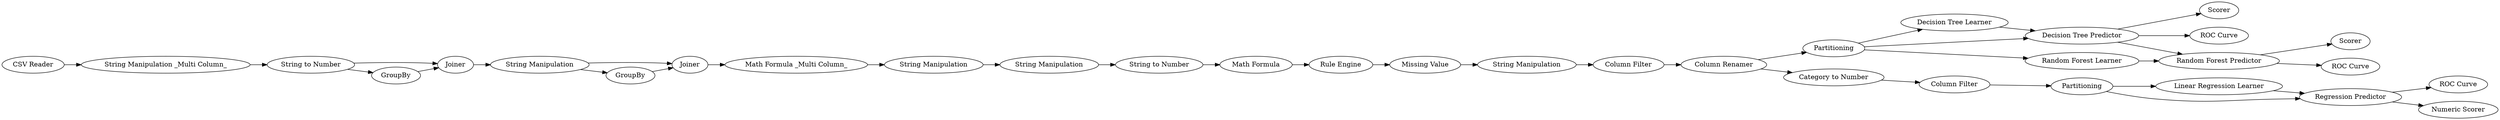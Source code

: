 digraph {
	89 [label="CSV Reader"]
	125 [label=Partitioning]
	126 [label="Decision Tree Learner"]
	127 [label=Scorer]
	128 [label="ROC Curve"]
	130 [label="Linear Regression Learner"]
	132 [label="Decision Tree Predictor"]
	133 [label="Regression Predictor"]
	135 [label="ROC Curve"]
	137 [label="Category to Number"]
	138 [label=Partitioning]
	139 [label="Numeric Scorer"]
	140 [label="Column Filter"]
	141 [label="Random Forest Learner"]
	142 [label="Random Forest Predictor"]
	143 [label=Scorer]
	144 [label="ROC Curve"]
	90 [label="String to Number"]
	94 [label=Joiner]
	95 [label=GroupBy]
	110 [label="String Manipulation _Multi Column_"]
	111 [label="String Manipulation"]
	112 [label=Joiner]
	113 [label=GroupBy]
	114 [label="Math Formula _Multi Column_"]
	115 [label="String Manipulation"]
	116 [label="String Manipulation"]
	117 [label="String to Number"]
	118 [label="Math Formula"]
	120 [label="Rule Engine"]
	121 [label="Missing Value"]
	122 [label="String Manipulation"]
	123 [label="Column Renamer"]
	124 [label="Column Filter"]
	90 -> 94
	90 -> 95
	94 -> 111
	95 -> 94
	110 -> 90
	111 -> 113
	111 -> 112
	112 -> 114
	113 -> 112
	114 -> 115
	115 -> 116
	116 -> 117
	117 -> 118
	118 -> 120
	120 -> 121
	121 -> 122
	122 -> 124
	124 -> 123
	89 -> 110
	125 -> 126
	125 -> 141
	125 -> 132
	126 -> 132
	130 -> 133
	132 -> 128
	132 -> 142
	132 -> 127
	133 -> 135
	133 -> 139
	137 -> 140
	138 -> 130
	138 -> 133
	140 -> 138
	141 -> 142
	142 -> 143
	142 -> 144
	123 -> 125
	123 -> 137
	rankdir=LR
}
